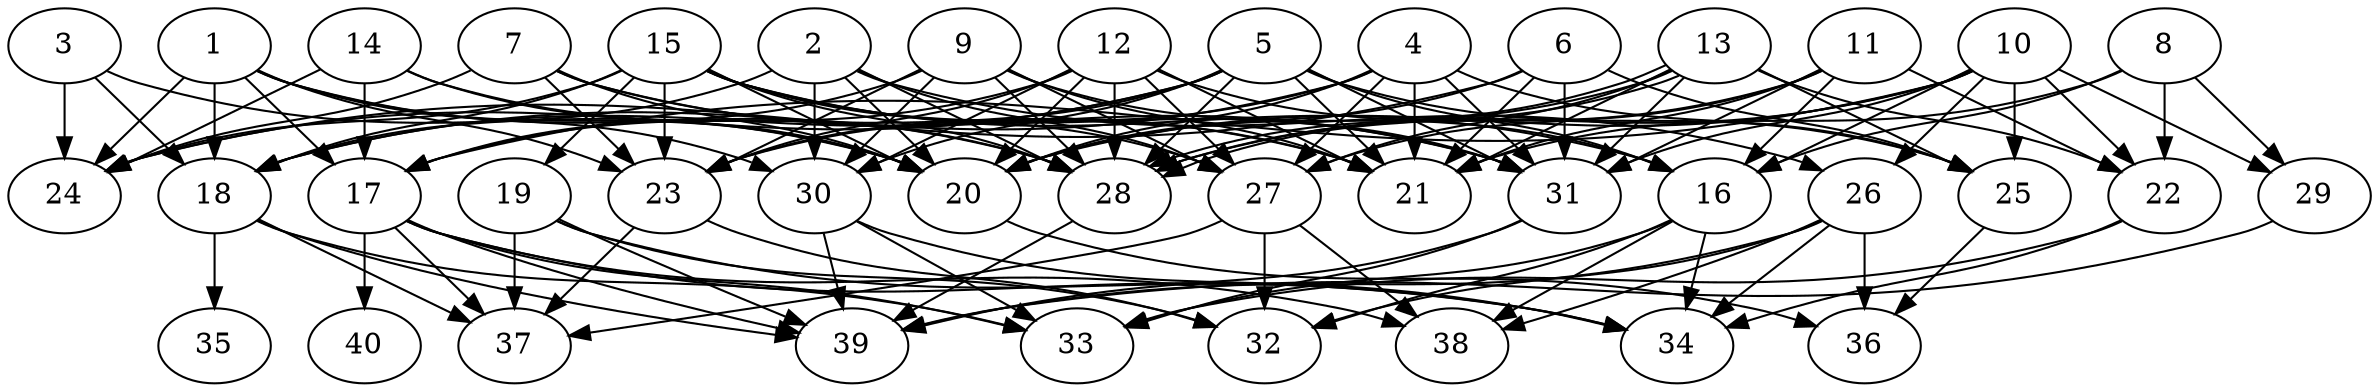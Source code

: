 // DAG automatically generated by daggen at Thu Oct  3 14:06:49 2019
// ./daggen --dot -n 40 --ccr 0.5 --fat 0.7 --regular 0.7 --density 0.7 --mindata 5242880 --maxdata 52428800 
digraph G {
  1 [size="34115584", alpha="0.07", expect_size="17057792"] 
  1 -> 17 [size ="17057792"]
  1 -> 18 [size ="17057792"]
  1 -> 20 [size ="17057792"]
  1 -> 23 [size ="17057792"]
  1 -> 24 [size ="17057792"]
  1 -> 28 [size ="17057792"]
  1 -> 30 [size ="17057792"]
  2 [size="26230784", alpha="0.18", expect_size="13115392"] 
  2 -> 18 [size ="13115392"]
  2 -> 20 [size ="13115392"]
  2 -> 26 [size ="13115392"]
  2 -> 27 [size ="13115392"]
  2 -> 28 [size ="13115392"]
  2 -> 30 [size ="13115392"]
  3 [size="22530048", alpha="0.09", expect_size="11265024"] 
  3 -> 18 [size ="11265024"]
  3 -> 20 [size ="11265024"]
  3 -> 24 [size ="11265024"]
  4 [size="66721792", alpha="0.15", expect_size="33360896"] 
  4 -> 18 [size ="33360896"]
  4 -> 20 [size ="33360896"]
  4 -> 21 [size ="33360896"]
  4 -> 23 [size ="33360896"]
  4 -> 25 [size ="33360896"]
  4 -> 27 [size ="33360896"]
  4 -> 31 [size ="33360896"]
  5 [size="41234432", alpha="0.04", expect_size="20617216"] 
  5 -> 16 [size ="20617216"]
  5 -> 18 [size ="20617216"]
  5 -> 21 [size ="20617216"]
  5 -> 23 [size ="20617216"]
  5 -> 24 [size ="20617216"]
  5 -> 25 [size ="20617216"]
  5 -> 28 [size ="20617216"]
  5 -> 30 [size ="20617216"]
  5 -> 31 [size ="20617216"]
  6 [size="35135488", alpha="0.15", expect_size="17567744"] 
  6 -> 20 [size ="17567744"]
  6 -> 21 [size ="17567744"]
  6 -> 24 [size ="17567744"]
  6 -> 25 [size ="17567744"]
  6 -> 31 [size ="17567744"]
  7 [size="83892224", alpha="0.07", expect_size="41946112"] 
  7 -> 20 [size ="41946112"]
  7 -> 21 [size ="41946112"]
  7 -> 23 [size ="41946112"]
  7 -> 24 [size ="41946112"]
  7 -> 31 [size ="41946112"]
  8 [size="69244928", alpha="0.14", expect_size="34622464"] 
  8 -> 16 [size ="34622464"]
  8 -> 21 [size ="34622464"]
  8 -> 22 [size ="34622464"]
  8 -> 29 [size ="34622464"]
  9 [size="102727680", alpha="0.14", expect_size="51363840"] 
  9 -> 17 [size ="51363840"]
  9 -> 21 [size ="51363840"]
  9 -> 23 [size ="51363840"]
  9 -> 27 [size ="51363840"]
  9 -> 28 [size ="51363840"]
  9 -> 30 [size ="51363840"]
  9 -> 31 [size ="51363840"]
  10 [size="13625344", alpha="0.12", expect_size="6812672"] 
  10 -> 16 [size ="6812672"]
  10 -> 17 [size ="6812672"]
  10 -> 20 [size ="6812672"]
  10 -> 22 [size ="6812672"]
  10 -> 25 [size ="6812672"]
  10 -> 26 [size ="6812672"]
  10 -> 28 [size ="6812672"]
  10 -> 29 [size ="6812672"]
  10 -> 31 [size ="6812672"]
  11 [size="23971840", alpha="0.20", expect_size="11985920"] 
  11 -> 16 [size ="11985920"]
  11 -> 21 [size ="11985920"]
  11 -> 22 [size ="11985920"]
  11 -> 27 [size ="11985920"]
  11 -> 28 [size ="11985920"]
  11 -> 31 [size ="11985920"]
  12 [size="55158784", alpha="0.10", expect_size="27579392"] 
  12 -> 16 [size ="27579392"]
  12 -> 17 [size ="27579392"]
  12 -> 20 [size ="27579392"]
  12 -> 21 [size ="27579392"]
  12 -> 23 [size ="27579392"]
  12 -> 27 [size ="27579392"]
  12 -> 28 [size ="27579392"]
  12 -> 30 [size ="27579392"]
  13 [size="47097856", alpha="0.08", expect_size="23548928"] 
  13 -> 20 [size ="23548928"]
  13 -> 21 [size ="23548928"]
  13 -> 22 [size ="23548928"]
  13 -> 25 [size ="23548928"]
  13 -> 27 [size ="23548928"]
  13 -> 28 [size ="23548928"]
  13 -> 28 [size ="23548928"]
  13 -> 31 [size ="23548928"]
  14 [size="89235456", alpha="0.16", expect_size="44617728"] 
  14 -> 17 [size ="44617728"]
  14 -> 20 [size ="44617728"]
  14 -> 24 [size ="44617728"]
  14 -> 28 [size ="44617728"]
  15 [size="65292288", alpha="0.19", expect_size="32646144"] 
  15 -> 16 [size ="32646144"]
  15 -> 18 [size ="32646144"]
  15 -> 19 [size ="32646144"]
  15 -> 20 [size ="32646144"]
  15 -> 21 [size ="32646144"]
  15 -> 23 [size ="32646144"]
  15 -> 24 [size ="32646144"]
  15 -> 27 [size ="32646144"]
  15 -> 28 [size ="32646144"]
  15 -> 31 [size ="32646144"]
  16 [size="84232192", alpha="0.07", expect_size="42116096"] 
  16 -> 32 [size ="42116096"]
  16 -> 33 [size ="42116096"]
  16 -> 34 [size ="42116096"]
  16 -> 38 [size ="42116096"]
  17 [size="58290176", alpha="0.05", expect_size="29145088"] 
  17 -> 33 [size ="29145088"]
  17 -> 34 [size ="29145088"]
  17 -> 37 [size ="29145088"]
  17 -> 38 [size ="29145088"]
  17 -> 39 [size ="29145088"]
  17 -> 40 [size ="29145088"]
  18 [size="89233408", alpha="0.08", expect_size="44616704"] 
  18 -> 33 [size ="44616704"]
  18 -> 35 [size ="44616704"]
  18 -> 37 [size ="44616704"]
  18 -> 39 [size ="44616704"]
  19 [size="60000256", alpha="0.12", expect_size="30000128"] 
  19 -> 32 [size ="30000128"]
  19 -> 34 [size ="30000128"]
  19 -> 37 [size ="30000128"]
  19 -> 39 [size ="30000128"]
  20 [size="32356352", alpha="0.14", expect_size="16178176"] 
  20 -> 36 [size ="16178176"]
  21 [size="89155584", alpha="0.01", expect_size="44577792"] 
  22 [size="88819712", alpha="0.11", expect_size="44409856"] 
  22 -> 33 [size ="44409856"]
  22 -> 34 [size ="44409856"]
  23 [size="43845632", alpha="0.04", expect_size="21922816"] 
  23 -> 32 [size ="21922816"]
  23 -> 37 [size ="21922816"]
  24 [size="80128000", alpha="0.08", expect_size="40064000"] 
  25 [size="59961344", alpha="0.19", expect_size="29980672"] 
  25 -> 36 [size ="29980672"]
  26 [size="52903936", alpha="0.16", expect_size="26451968"] 
  26 -> 32 [size ="26451968"]
  26 -> 34 [size ="26451968"]
  26 -> 36 [size ="26451968"]
  26 -> 38 [size ="26451968"]
  26 -> 39 [size ="26451968"]
  27 [size="86886400", alpha="0.08", expect_size="43443200"] 
  27 -> 32 [size ="43443200"]
  27 -> 37 [size ="43443200"]
  27 -> 38 [size ="43443200"]
  28 [size="17356800", alpha="0.12", expect_size="8678400"] 
  28 -> 39 [size ="8678400"]
  29 [size="55832576", alpha="0.16", expect_size="27916288"] 
  29 -> 39 [size ="27916288"]
  30 [size="19372032", alpha="0.00", expect_size="9686016"] 
  30 -> 33 [size ="9686016"]
  30 -> 34 [size ="9686016"]
  30 -> 39 [size ="9686016"]
  31 [size="85727232", alpha="0.08", expect_size="42863616"] 
  31 -> 33 [size ="42863616"]
  31 -> 39 [size ="42863616"]
  32 [size="89784320", alpha="0.05", expect_size="44892160"] 
  33 [size="47294464", alpha="0.09", expect_size="23647232"] 
  34 [size="64669696", alpha="0.11", expect_size="32334848"] 
  35 [size="103778304", alpha="0.04", expect_size="51889152"] 
  36 [size="100995072", alpha="0.12", expect_size="50497536"] 
  37 [size="80969728", alpha="0.11", expect_size="40484864"] 
  38 [size="22740992", alpha="0.07", expect_size="11370496"] 
  39 [size="79439872", alpha="0.12", expect_size="39719936"] 
  40 [size="60194816", alpha="0.03", expect_size="30097408"] 
}
